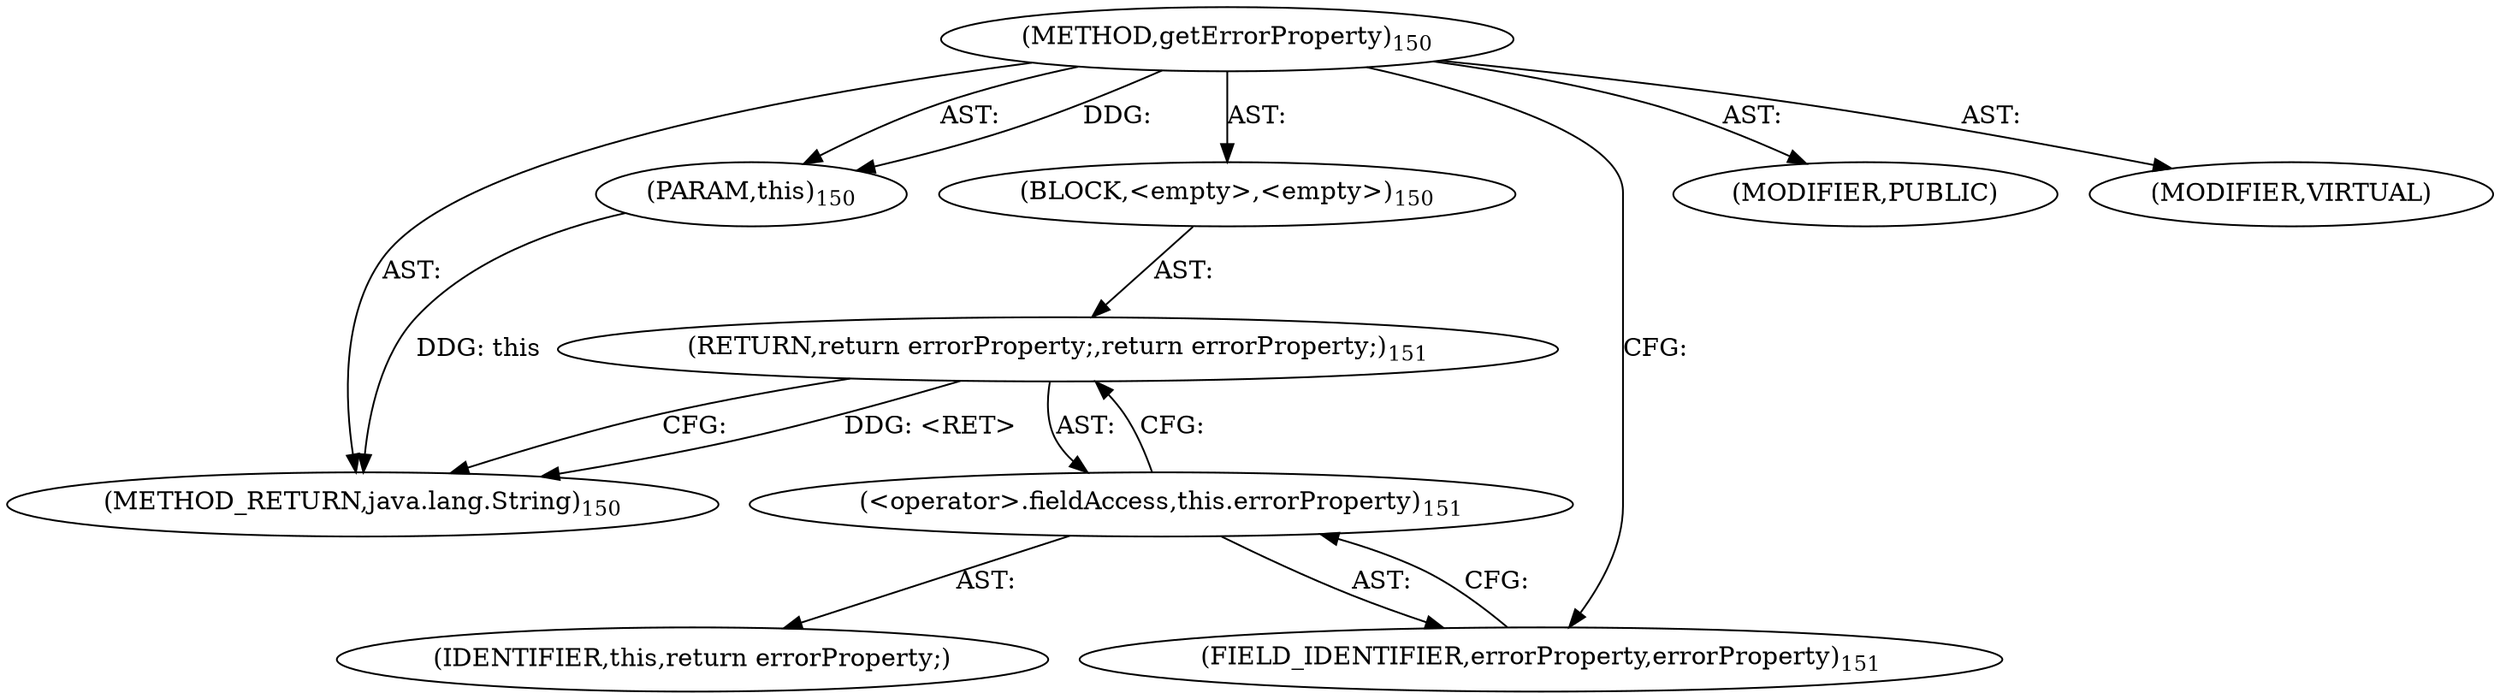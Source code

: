 digraph "getErrorProperty" {  
"111669149711" [label = <(METHOD,getErrorProperty)<SUB>150</SUB>> ]
"115964117017" [label = <(PARAM,this)<SUB>150</SUB>> ]
"25769803792" [label = <(BLOCK,&lt;empty&gt;,&lt;empty&gt;)<SUB>150</SUB>> ]
"146028888071" [label = <(RETURN,return errorProperty;,return errorProperty;)<SUB>151</SUB>> ]
"30064771099" [label = <(&lt;operator&gt;.fieldAccess,this.errorProperty)<SUB>151</SUB>> ]
"68719476762" [label = <(IDENTIFIER,this,return errorProperty;)> ]
"55834574864" [label = <(FIELD_IDENTIFIER,errorProperty,errorProperty)<SUB>151</SUB>> ]
"133143986216" [label = <(MODIFIER,PUBLIC)> ]
"133143986217" [label = <(MODIFIER,VIRTUAL)> ]
"128849018895" [label = <(METHOD_RETURN,java.lang.String)<SUB>150</SUB>> ]
  "111669149711" -> "115964117017"  [ label = "AST: "] 
  "111669149711" -> "25769803792"  [ label = "AST: "] 
  "111669149711" -> "133143986216"  [ label = "AST: "] 
  "111669149711" -> "133143986217"  [ label = "AST: "] 
  "111669149711" -> "128849018895"  [ label = "AST: "] 
  "25769803792" -> "146028888071"  [ label = "AST: "] 
  "146028888071" -> "30064771099"  [ label = "AST: "] 
  "30064771099" -> "68719476762"  [ label = "AST: "] 
  "30064771099" -> "55834574864"  [ label = "AST: "] 
  "146028888071" -> "128849018895"  [ label = "CFG: "] 
  "30064771099" -> "146028888071"  [ label = "CFG: "] 
  "55834574864" -> "30064771099"  [ label = "CFG: "] 
  "111669149711" -> "55834574864"  [ label = "CFG: "] 
  "146028888071" -> "128849018895"  [ label = "DDG: &lt;RET&gt;"] 
  "115964117017" -> "128849018895"  [ label = "DDG: this"] 
  "111669149711" -> "115964117017"  [ label = "DDG: "] 
}
